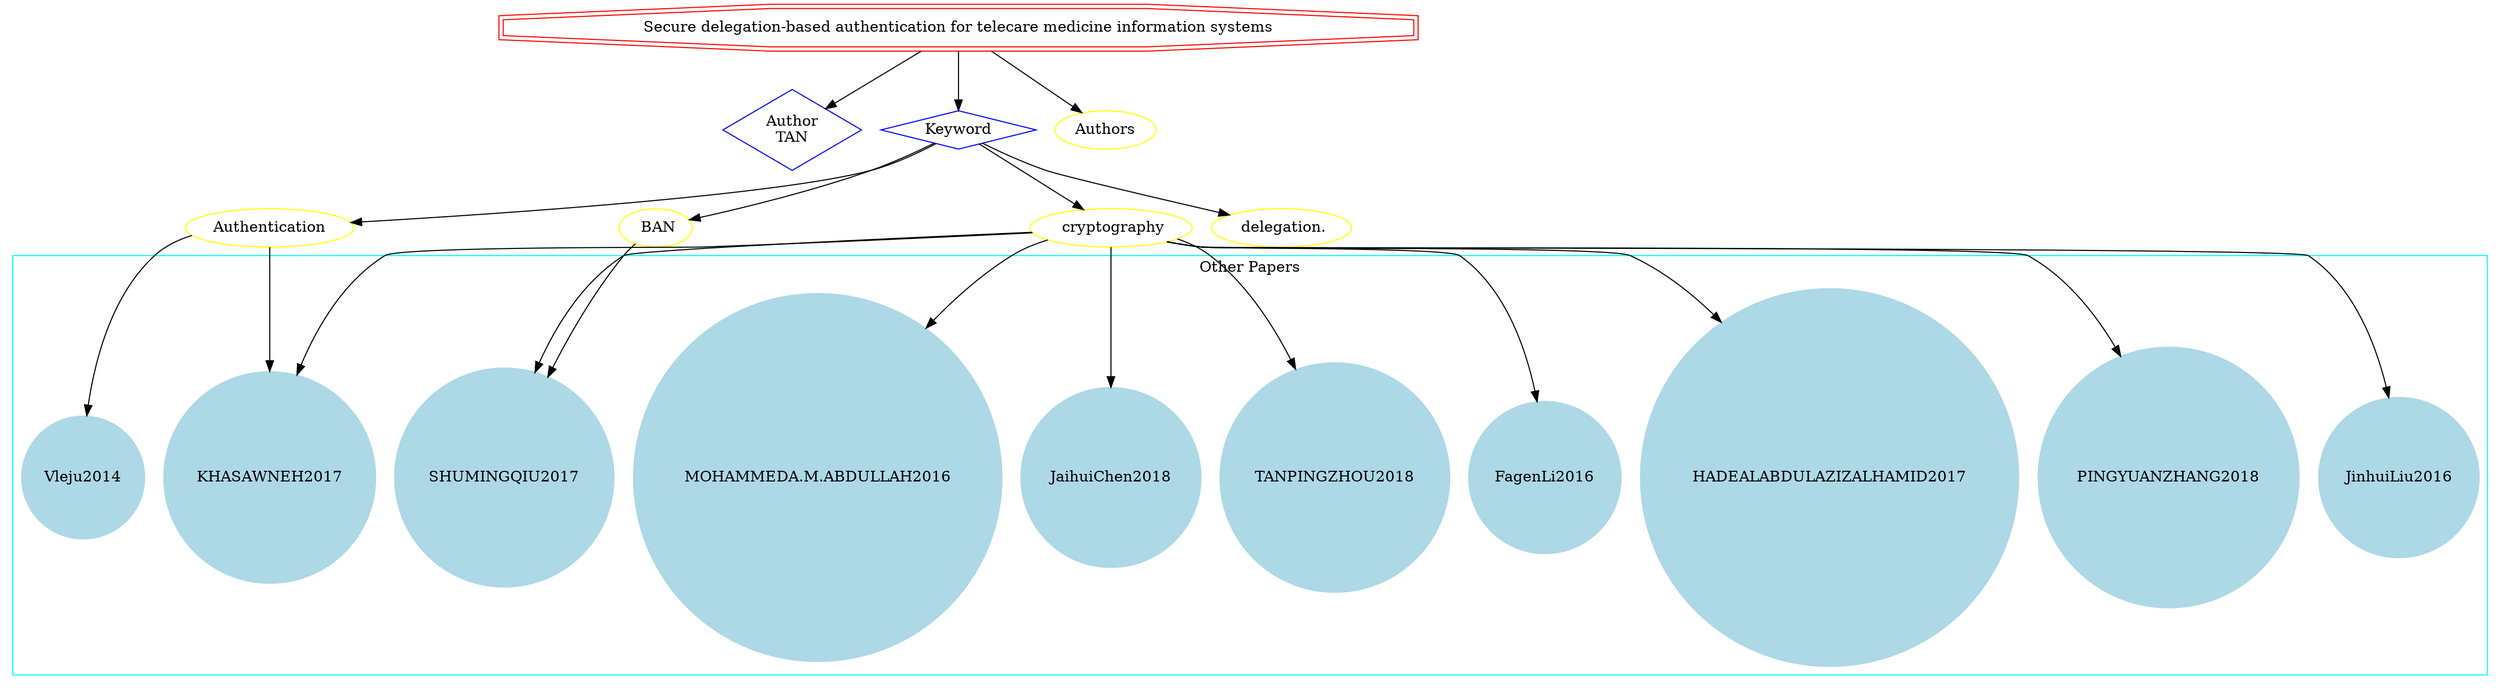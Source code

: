 strict digraph mind_map16 {
	node [color=red shape=doubleoctagon]
	"Secure delegation-based authentication for telecare medicine information systems"
	node [color=blue shape=diamond]
	"Author
TAN"
	Keyword
	"Secure delegation-based authentication for telecare medicine information systems" -> "Author
TAN"
	"Secure delegation-based authentication for telecare medicine information systems" -> Keyword
	node [color=yellow shape=ellipse]
	Authentication
	Keyword -> Authentication
	" BAN"
	Keyword -> " BAN"
	" cryptography"
	Keyword -> " cryptography"
	" delegation."
	Keyword -> " delegation."
	subgraph cluster_0 {
		node [style=filled]
		node [color=lightblue shape=circle]
		label="Other Papers"
		color=cyan
		PINGYUANZHANG2018
		KHASAWNEH2017
		HADEALABDULAZIZALHAMID2017
		FagenLi2016
		SHUMINGQIU2017
		TANPINGZHOU2018
		JaihuiChen2018
		"MOHAMMEDA.M.ABDULLAH2016"
		JinhuiLiu2016
		Vleju2014
	}
	Authentication -> KHASAWNEH2017
	Authentication -> Vleju2014
	" BAN" -> SHUMINGQIU2017
	" cryptography" -> PINGYUANZHANG2018
	" cryptography" -> KHASAWNEH2017
	" cryptography" -> HADEALABDULAZIZALHAMID2017
	" cryptography" -> FagenLi2016
	" cryptography" -> SHUMINGQIU2017
	" cryptography" -> TANPINGZHOU2018
	" cryptography" -> JaihuiChen2018
	" cryptography" -> "MOHAMMEDA.M.ABDULLAH2016"
	" cryptography" -> JinhuiLiu2016
	"Secure delegation-based authentication for telecare medicine information systems" -> Authors
}
